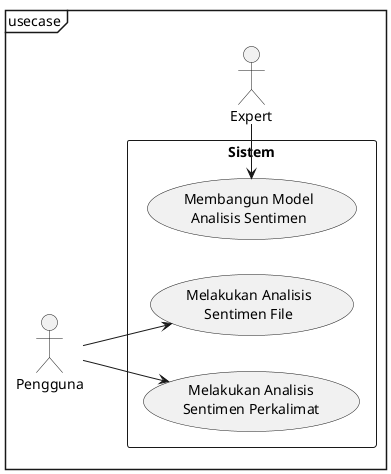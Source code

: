 @startuml

mainframe usecase
left to right direction
actor Pengguna
actor Expert

rectangle Sistem{
    usecase "Melakukan Analisis\nSentimen Perkalimat" as uc_sentence
    usecase "Melakukan Analisis\nSentimen File" as uc_file
    usecase "Membangun Model\nAnalisis Sentimen" as uc_test
}

uc_test <- Expert
Pengguna --> uc_sentence
Pengguna -> uc_file

@enduml